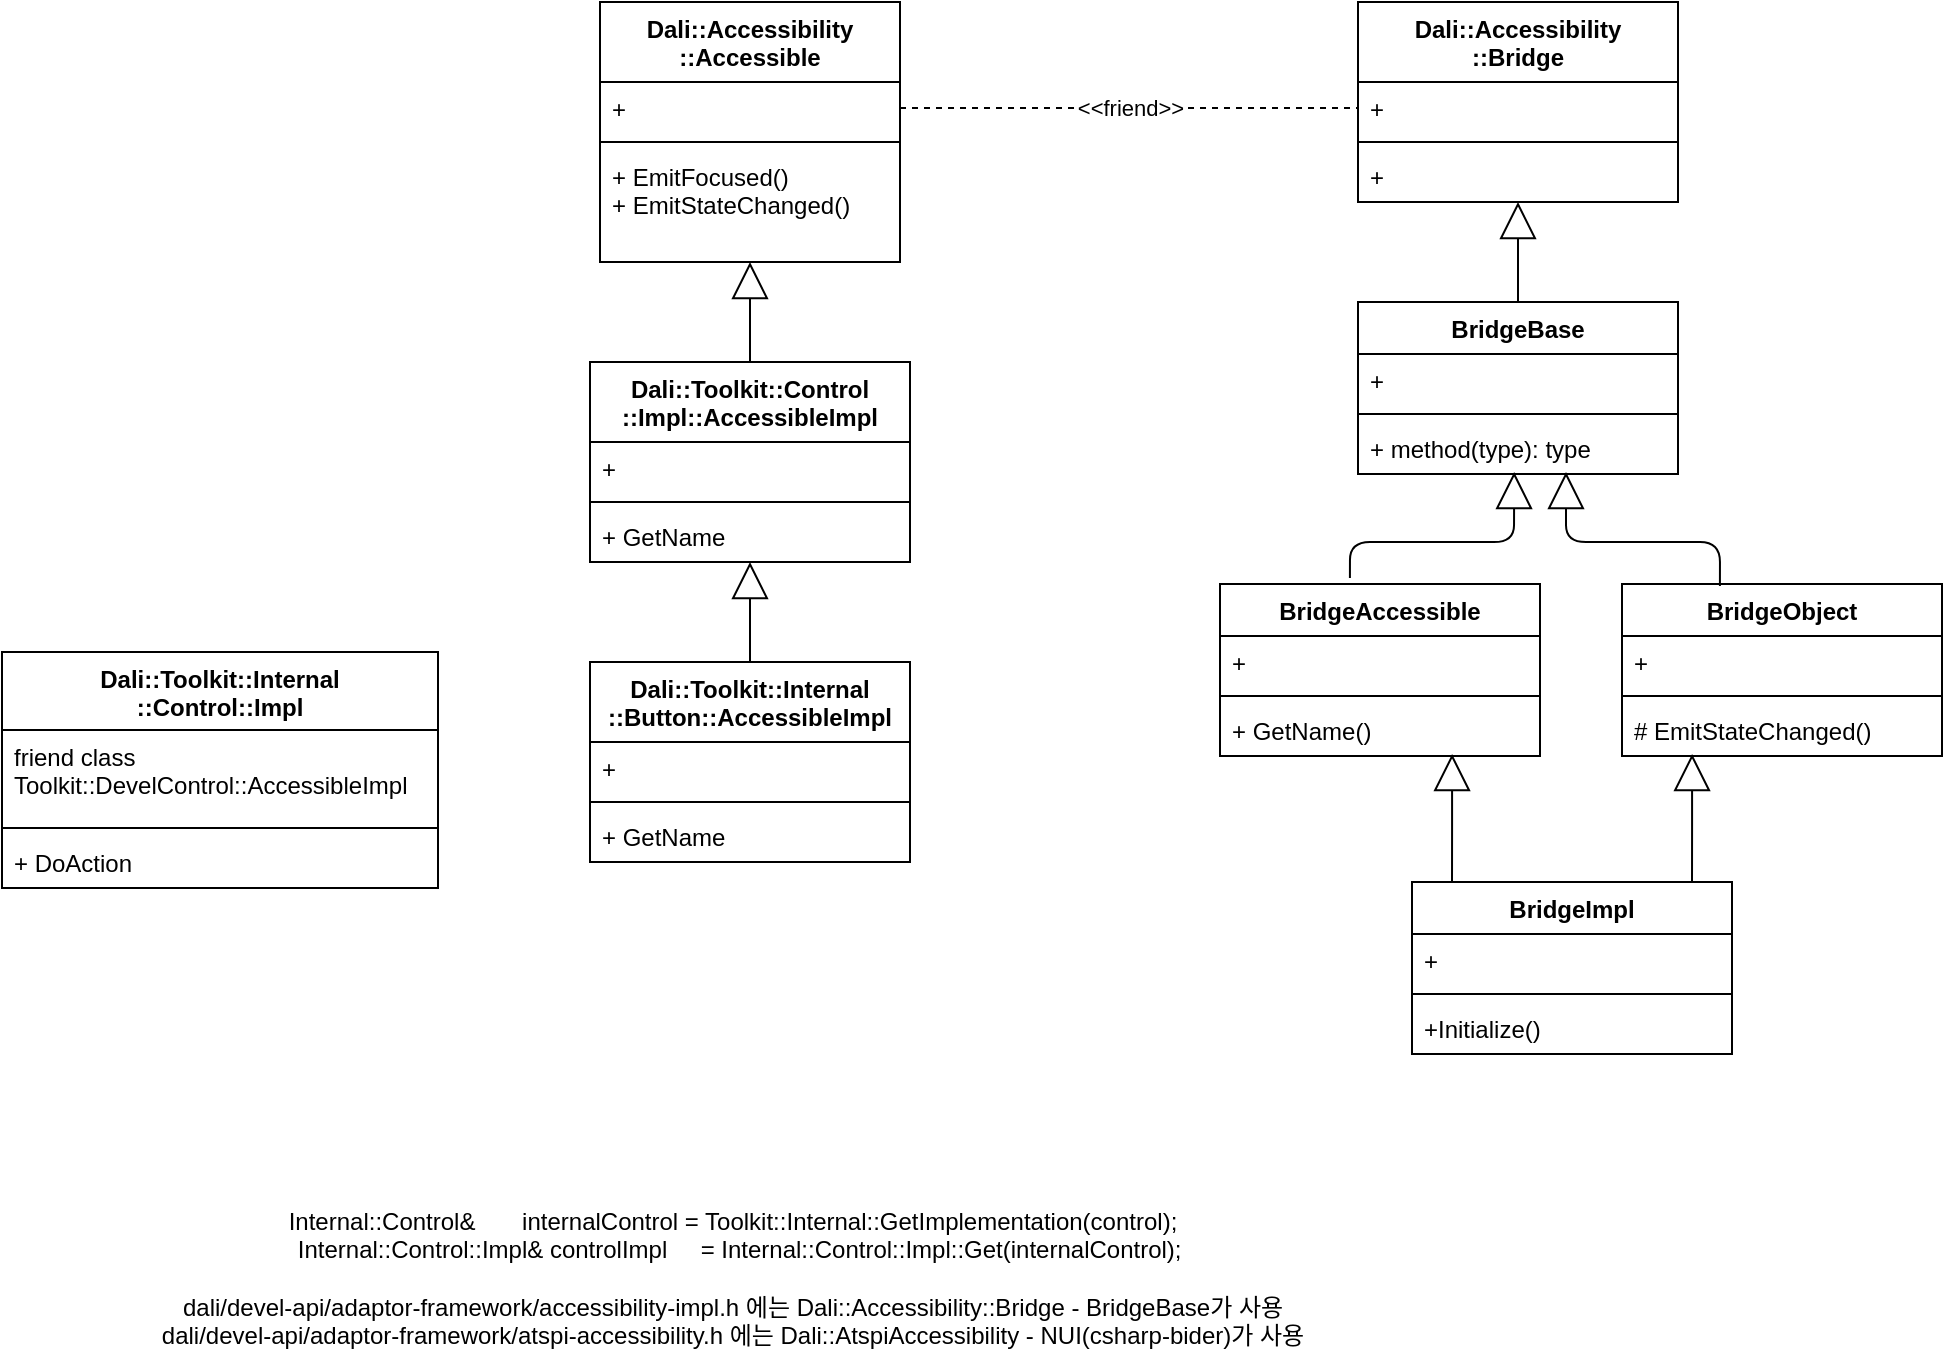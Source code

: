 <mxfile version="14.6.1" type="github">
  <diagram id="C5RBs43oDa-KdzZeNtuy" name="Page-1">
    <mxGraphModel dx="1422" dy="804" grid="0" gridSize="10" guides="1" tooltips="1" connect="1" arrows="1" fold="1" page="1" pageScale="1" pageWidth="1169" pageHeight="827" background="none" math="0" shadow="0">
      <root>
        <mxCell id="WIyWlLk6GJQsqaUBKTNV-0" />
        <mxCell id="WIyWlLk6GJQsqaUBKTNV-1" parent="WIyWlLk6GJQsqaUBKTNV-0" />
        <mxCell id="-aiQwq8CIg034yayet1E-0" value="Dali::Accessibility&#xa;::Accessible" style="swimlane;fontStyle=1;align=center;verticalAlign=top;childLayout=stackLayout;horizontal=1;startSize=40;horizontalStack=0;resizeParent=1;resizeParentMax=0;resizeLast=0;collapsible=1;marginBottom=0;" parent="WIyWlLk6GJQsqaUBKTNV-1" vertex="1">
          <mxGeometry x="352" y="85" width="150" height="130" as="geometry" />
        </mxCell>
        <mxCell id="-aiQwq8CIg034yayet1E-1" value="+" style="text;strokeColor=none;fillColor=none;align=left;verticalAlign=top;spacingLeft=4;spacingRight=4;overflow=hidden;rotatable=0;points=[[0,0.5],[1,0.5]];portConstraint=eastwest;" parent="-aiQwq8CIg034yayet1E-0" vertex="1">
          <mxGeometry y="40" width="150" height="26" as="geometry" />
        </mxCell>
        <mxCell id="-aiQwq8CIg034yayet1E-2" value="" style="line;strokeWidth=1;fillColor=none;align=left;verticalAlign=middle;spacingTop=-1;spacingLeft=3;spacingRight=3;rotatable=0;labelPosition=right;points=[];portConstraint=eastwest;" parent="-aiQwq8CIg034yayet1E-0" vertex="1">
          <mxGeometry y="66" width="150" height="8" as="geometry" />
        </mxCell>
        <mxCell id="-aiQwq8CIg034yayet1E-3" value="+ EmitFocused()&#xa;+ EmitStateChanged()" style="text;strokeColor=none;fillColor=none;align=left;verticalAlign=top;spacingLeft=4;spacingRight=4;overflow=hidden;rotatable=0;points=[[0,0.5],[1,0.5]];portConstraint=eastwest;" parent="-aiQwq8CIg034yayet1E-0" vertex="1">
          <mxGeometry y="74" width="150" height="56" as="geometry" />
        </mxCell>
        <mxCell id="-aiQwq8CIg034yayet1E-4" value="Dali::Toolkit::Control&#xa;::Impl::AccessibleImpl" style="swimlane;fontStyle=1;align=center;verticalAlign=top;childLayout=stackLayout;horizontal=1;startSize=40;horizontalStack=0;resizeParent=1;resizeParentMax=0;resizeLast=0;collapsible=1;marginBottom=0;" parent="WIyWlLk6GJQsqaUBKTNV-1" vertex="1">
          <mxGeometry x="347" y="265" width="160" height="100" as="geometry" />
        </mxCell>
        <mxCell id="-aiQwq8CIg034yayet1E-5" value="+" style="text;strokeColor=none;fillColor=none;align=left;verticalAlign=top;spacingLeft=4;spacingRight=4;overflow=hidden;rotatable=0;points=[[0,0.5],[1,0.5]];portConstraint=eastwest;" parent="-aiQwq8CIg034yayet1E-4" vertex="1">
          <mxGeometry y="40" width="160" height="26" as="geometry" />
        </mxCell>
        <mxCell id="-aiQwq8CIg034yayet1E-6" value="" style="line;strokeWidth=1;fillColor=none;align=left;verticalAlign=middle;spacingTop=-1;spacingLeft=3;spacingRight=3;rotatable=0;labelPosition=right;points=[];portConstraint=eastwest;" parent="-aiQwq8CIg034yayet1E-4" vertex="1">
          <mxGeometry y="66" width="160" height="8" as="geometry" />
        </mxCell>
        <mxCell id="-aiQwq8CIg034yayet1E-7" value="+ GetName" style="text;strokeColor=none;fillColor=none;align=left;verticalAlign=top;spacingLeft=4;spacingRight=4;overflow=hidden;rotatable=0;points=[[0,0.5],[1,0.5]];portConstraint=eastwest;" parent="-aiQwq8CIg034yayet1E-4" vertex="1">
          <mxGeometry y="74" width="160" height="26" as="geometry" />
        </mxCell>
        <mxCell id="-aiQwq8CIg034yayet1E-9" value="" style="endArrow=block;endSize=16;endFill=0;html=1;exitX=0.5;exitY=0;exitDx=0;exitDy=0;" parent="WIyWlLk6GJQsqaUBKTNV-1" source="-aiQwq8CIg034yayet1E-4" target="-aiQwq8CIg034yayet1E-3" edge="1">
          <mxGeometry width="160" relative="1" as="geometry">
            <mxPoint x="517" y="285" as="sourcePoint" />
            <mxPoint x="677" y="285" as="targetPoint" />
          </mxGeometry>
        </mxCell>
        <mxCell id="-aiQwq8CIg034yayet1E-10" value="Dali::Accessibility&#xa;::Bridge" style="swimlane;fontStyle=1;align=center;verticalAlign=top;childLayout=stackLayout;horizontal=1;startSize=40;horizontalStack=0;resizeParent=1;resizeParentMax=0;resizeLast=0;collapsible=1;marginBottom=0;" parent="WIyWlLk6GJQsqaUBKTNV-1" vertex="1">
          <mxGeometry x="731" y="85" width="160" height="100" as="geometry" />
        </mxCell>
        <mxCell id="-aiQwq8CIg034yayet1E-11" value="+" style="text;strokeColor=none;fillColor=none;align=left;verticalAlign=top;spacingLeft=4;spacingRight=4;overflow=hidden;rotatable=0;points=[[0,0.5],[1,0.5]];portConstraint=eastwest;" parent="-aiQwq8CIg034yayet1E-10" vertex="1">
          <mxGeometry y="40" width="160" height="26" as="geometry" />
        </mxCell>
        <mxCell id="-aiQwq8CIg034yayet1E-12" value="" style="line;strokeWidth=1;fillColor=none;align=left;verticalAlign=middle;spacingTop=-1;spacingLeft=3;spacingRight=3;rotatable=0;labelPosition=right;points=[];portConstraint=eastwest;" parent="-aiQwq8CIg034yayet1E-10" vertex="1">
          <mxGeometry y="66" width="160" height="8" as="geometry" />
        </mxCell>
        <mxCell id="-aiQwq8CIg034yayet1E-13" value="+" style="text;strokeColor=none;fillColor=none;align=left;verticalAlign=top;spacingLeft=4;spacingRight=4;overflow=hidden;rotatable=0;points=[[0,0.5],[1,0.5]];portConstraint=eastwest;" parent="-aiQwq8CIg034yayet1E-10" vertex="1">
          <mxGeometry y="74" width="160" height="26" as="geometry" />
        </mxCell>
        <mxCell id="-aiQwq8CIg034yayet1E-14" value="BridgeBase" style="swimlane;fontStyle=1;align=center;verticalAlign=top;childLayout=stackLayout;horizontal=1;startSize=26;horizontalStack=0;resizeParent=1;resizeParentMax=0;resizeLast=0;collapsible=1;marginBottom=0;" parent="WIyWlLk6GJQsqaUBKTNV-1" vertex="1">
          <mxGeometry x="731" y="235" width="160" height="86" as="geometry" />
        </mxCell>
        <mxCell id="-aiQwq8CIg034yayet1E-15" value="+" style="text;strokeColor=none;fillColor=none;align=left;verticalAlign=top;spacingLeft=4;spacingRight=4;overflow=hidden;rotatable=0;points=[[0,0.5],[1,0.5]];portConstraint=eastwest;" parent="-aiQwq8CIg034yayet1E-14" vertex="1">
          <mxGeometry y="26" width="160" height="26" as="geometry" />
        </mxCell>
        <mxCell id="-aiQwq8CIg034yayet1E-16" value="" style="line;strokeWidth=1;fillColor=none;align=left;verticalAlign=middle;spacingTop=-1;spacingLeft=3;spacingRight=3;rotatable=0;labelPosition=right;points=[];portConstraint=eastwest;" parent="-aiQwq8CIg034yayet1E-14" vertex="1">
          <mxGeometry y="52" width="160" height="8" as="geometry" />
        </mxCell>
        <mxCell id="-aiQwq8CIg034yayet1E-17" value="+ method(type): type" style="text;strokeColor=none;fillColor=none;align=left;verticalAlign=top;spacingLeft=4;spacingRight=4;overflow=hidden;rotatable=0;points=[[0,0.5],[1,0.5]];portConstraint=eastwest;" parent="-aiQwq8CIg034yayet1E-14" vertex="1">
          <mxGeometry y="60" width="160" height="26" as="geometry" />
        </mxCell>
        <mxCell id="-aiQwq8CIg034yayet1E-18" value="BridgeAccessible" style="swimlane;fontStyle=1;align=center;verticalAlign=top;childLayout=stackLayout;horizontal=1;startSize=26;horizontalStack=0;resizeParent=1;resizeParentMax=0;resizeLast=0;collapsible=1;marginBottom=0;" parent="WIyWlLk6GJQsqaUBKTNV-1" vertex="1">
          <mxGeometry x="662" y="376" width="160" height="86" as="geometry" />
        </mxCell>
        <mxCell id="-aiQwq8CIg034yayet1E-19" value="+" style="text;strokeColor=none;fillColor=none;align=left;verticalAlign=top;spacingLeft=4;spacingRight=4;overflow=hidden;rotatable=0;points=[[0,0.5],[1,0.5]];portConstraint=eastwest;" parent="-aiQwq8CIg034yayet1E-18" vertex="1">
          <mxGeometry y="26" width="160" height="26" as="geometry" />
        </mxCell>
        <mxCell id="-aiQwq8CIg034yayet1E-20" value="" style="line;strokeWidth=1;fillColor=none;align=left;verticalAlign=middle;spacingTop=-1;spacingLeft=3;spacingRight=3;rotatable=0;labelPosition=right;points=[];portConstraint=eastwest;" parent="-aiQwq8CIg034yayet1E-18" vertex="1">
          <mxGeometry y="52" width="160" height="8" as="geometry" />
        </mxCell>
        <mxCell id="-aiQwq8CIg034yayet1E-21" value="+ GetName()" style="text;strokeColor=none;fillColor=none;align=left;verticalAlign=top;spacingLeft=4;spacingRight=4;overflow=hidden;rotatable=0;points=[[0,0.5],[1,0.5]];portConstraint=eastwest;" parent="-aiQwq8CIg034yayet1E-18" vertex="1">
          <mxGeometry y="60" width="160" height="26" as="geometry" />
        </mxCell>
        <mxCell id="-aiQwq8CIg034yayet1E-22" value="BridgeObject" style="swimlane;fontStyle=1;align=center;verticalAlign=top;childLayout=stackLayout;horizontal=1;startSize=26;horizontalStack=0;resizeParent=1;resizeParentMax=0;resizeLast=0;collapsible=1;marginBottom=0;" parent="WIyWlLk6GJQsqaUBKTNV-1" vertex="1">
          <mxGeometry x="863" y="376" width="160" height="86" as="geometry" />
        </mxCell>
        <mxCell id="-aiQwq8CIg034yayet1E-23" value="+" style="text;strokeColor=none;fillColor=none;align=left;verticalAlign=top;spacingLeft=4;spacingRight=4;overflow=hidden;rotatable=0;points=[[0,0.5],[1,0.5]];portConstraint=eastwest;" parent="-aiQwq8CIg034yayet1E-22" vertex="1">
          <mxGeometry y="26" width="160" height="26" as="geometry" />
        </mxCell>
        <mxCell id="-aiQwq8CIg034yayet1E-24" value="" style="line;strokeWidth=1;fillColor=none;align=left;verticalAlign=middle;spacingTop=-1;spacingLeft=3;spacingRight=3;rotatable=0;labelPosition=right;points=[];portConstraint=eastwest;" parent="-aiQwq8CIg034yayet1E-22" vertex="1">
          <mxGeometry y="52" width="160" height="8" as="geometry" />
        </mxCell>
        <mxCell id="-aiQwq8CIg034yayet1E-25" value="# EmitStateChanged()&#xa;" style="text;strokeColor=none;fillColor=none;align=left;verticalAlign=top;spacingLeft=4;spacingRight=4;overflow=hidden;rotatable=0;points=[[0,0.5],[1,0.5]];portConstraint=eastwest;" parent="-aiQwq8CIg034yayet1E-22" vertex="1">
          <mxGeometry y="60" width="160" height="26" as="geometry" />
        </mxCell>
        <mxCell id="-aiQwq8CIg034yayet1E-26" value="" style="endArrow=block;endSize=16;endFill=0;html=1;exitX=0.5;exitY=0;exitDx=0;exitDy=0;" parent="WIyWlLk6GJQsqaUBKTNV-1" target="-aiQwq8CIg034yayet1E-13" edge="1">
          <mxGeometry width="160" relative="1" as="geometry">
            <mxPoint x="811" y="235" as="sourcePoint" />
            <mxPoint x="807" y="186" as="targetPoint" />
          </mxGeometry>
        </mxCell>
        <mxCell id="-aiQwq8CIg034yayet1E-27" value="" style="endArrow=block;endSize=16;endFill=0;html=1;entryX=0.488;entryY=0.962;entryDx=0;entryDy=0;entryPerimeter=0;exitX=0.406;exitY=-0.035;exitDx=0;exitDy=0;exitPerimeter=0;" parent="WIyWlLk6GJQsqaUBKTNV-1" source="-aiQwq8CIg034yayet1E-18" target="-aiQwq8CIg034yayet1E-17" edge="1">
          <mxGeometry width="160" relative="1" as="geometry">
            <mxPoint x="821" y="245" as="sourcePoint" />
            <mxPoint x="823.08" y="195" as="targetPoint" />
            <Array as="points">
              <mxPoint x="727" y="355" />
              <mxPoint x="809" y="355" />
            </Array>
          </mxGeometry>
        </mxCell>
        <mxCell id="-aiQwq8CIg034yayet1E-28" value="" style="endArrow=block;endSize=16;endFill=0;html=1;entryX=0.65;entryY=0.962;entryDx=0;entryDy=0;entryPerimeter=0;exitX=0.306;exitY=0.012;exitDx=0;exitDy=0;exitPerimeter=0;" parent="WIyWlLk6GJQsqaUBKTNV-1" source="-aiQwq8CIg034yayet1E-22" target="-aiQwq8CIg034yayet1E-17" edge="1">
          <mxGeometry width="160" relative="1" as="geometry">
            <mxPoint x="805.96" y="371.99" as="sourcePoint" />
            <mxPoint x="819.08" y="330.012" as="targetPoint" />
            <Array as="points">
              <mxPoint x="912" y="355" />
              <mxPoint x="835" y="355" />
            </Array>
          </mxGeometry>
        </mxCell>
        <mxCell id="-aiQwq8CIg034yayet1E-30" value="&amp;lt;&amp;lt;friend&amp;gt;&amp;gt;" style="endArrow=none;html=1;edgeStyle=orthogonalEdgeStyle;exitX=1;exitY=0.5;exitDx=0;exitDy=0;entryX=0;entryY=0.5;entryDx=0;entryDy=0;dashed=1;" parent="WIyWlLk6GJQsqaUBKTNV-1" source="-aiQwq8CIg034yayet1E-1" target="-aiQwq8CIg034yayet1E-11" edge="1">
          <mxGeometry relative="1" as="geometry">
            <mxPoint x="502" y="105" as="sourcePoint" />
            <mxPoint x="597" y="138" as="targetPoint" />
          </mxGeometry>
        </mxCell>
        <mxCell id="-aiQwq8CIg034yayet1E-35" value="BridgeImpl" style="swimlane;fontStyle=1;align=center;verticalAlign=top;childLayout=stackLayout;horizontal=1;startSize=26;horizontalStack=0;resizeParent=1;resizeParentMax=0;resizeLast=0;collapsible=1;marginBottom=0;" parent="WIyWlLk6GJQsqaUBKTNV-1" vertex="1">
          <mxGeometry x="758" y="525" width="160" height="86" as="geometry" />
        </mxCell>
        <mxCell id="-aiQwq8CIg034yayet1E-36" value="+" style="text;strokeColor=none;fillColor=none;align=left;verticalAlign=top;spacingLeft=4;spacingRight=4;overflow=hidden;rotatable=0;points=[[0,0.5],[1,0.5]];portConstraint=eastwest;" parent="-aiQwq8CIg034yayet1E-35" vertex="1">
          <mxGeometry y="26" width="160" height="26" as="geometry" />
        </mxCell>
        <mxCell id="-aiQwq8CIg034yayet1E-37" value="" style="line;strokeWidth=1;fillColor=none;align=left;verticalAlign=middle;spacingTop=-1;spacingLeft=3;spacingRight=3;rotatable=0;labelPosition=right;points=[];portConstraint=eastwest;" parent="-aiQwq8CIg034yayet1E-35" vertex="1">
          <mxGeometry y="52" width="160" height="8" as="geometry" />
        </mxCell>
        <mxCell id="-aiQwq8CIg034yayet1E-38" value="+Initialize()" style="text;strokeColor=none;fillColor=none;align=left;verticalAlign=top;spacingLeft=4;spacingRight=4;overflow=hidden;rotatable=0;points=[[0,0.5],[1,0.5]];portConstraint=eastwest;" parent="-aiQwq8CIg034yayet1E-35" vertex="1">
          <mxGeometry y="60" width="160" height="26" as="geometry" />
        </mxCell>
        <mxCell id="-aiQwq8CIg034yayet1E-39" value="" style="endArrow=block;endSize=16;endFill=0;html=1;entryX=0.594;entryY=0.962;entryDx=0;entryDy=0;entryPerimeter=0;exitX=0.406;exitY=-0.035;exitDx=0;exitDy=0;exitPerimeter=0;" parent="WIyWlLk6GJQsqaUBKTNV-1" edge="1">
          <mxGeometry width="160" relative="1" as="geometry">
            <mxPoint x="778" y="525" as="sourcePoint" />
            <mxPoint x="778.04" y="461.012" as="targetPoint" />
            <Array as="points">
              <mxPoint x="778.04" y="507.01" />
            </Array>
          </mxGeometry>
        </mxCell>
        <mxCell id="-aiQwq8CIg034yayet1E-40" value="" style="endArrow=block;endSize=16;endFill=0;html=1;entryX=0.594;entryY=0.962;entryDx=0;entryDy=0;entryPerimeter=0;exitX=0.406;exitY=-0.035;exitDx=0;exitDy=0;exitPerimeter=0;" parent="WIyWlLk6GJQsqaUBKTNV-1" edge="1">
          <mxGeometry width="160" relative="1" as="geometry">
            <mxPoint x="898" y="525" as="sourcePoint" />
            <mxPoint x="898.04" y="461.012" as="targetPoint" />
            <Array as="points">
              <mxPoint x="898.04" y="507.01" />
            </Array>
          </mxGeometry>
        </mxCell>
        <mxCell id="-aiQwq8CIg034yayet1E-41" value="Dali::Toolkit::Internal&#xa;::Button::AccessibleImpl" style="swimlane;fontStyle=1;align=center;verticalAlign=top;childLayout=stackLayout;horizontal=1;startSize=40;horizontalStack=0;resizeParent=1;resizeParentMax=0;resizeLast=0;collapsible=1;marginBottom=0;" parent="WIyWlLk6GJQsqaUBKTNV-1" vertex="1">
          <mxGeometry x="347" y="415" width="160" height="100" as="geometry" />
        </mxCell>
        <mxCell id="-aiQwq8CIg034yayet1E-42" value="+" style="text;strokeColor=none;fillColor=none;align=left;verticalAlign=top;spacingLeft=4;spacingRight=4;overflow=hidden;rotatable=0;points=[[0,0.5],[1,0.5]];portConstraint=eastwest;" parent="-aiQwq8CIg034yayet1E-41" vertex="1">
          <mxGeometry y="40" width="160" height="26" as="geometry" />
        </mxCell>
        <mxCell id="-aiQwq8CIg034yayet1E-43" value="" style="line;strokeWidth=1;fillColor=none;align=left;verticalAlign=middle;spacingTop=-1;spacingLeft=3;spacingRight=3;rotatable=0;labelPosition=right;points=[];portConstraint=eastwest;" parent="-aiQwq8CIg034yayet1E-41" vertex="1">
          <mxGeometry y="66" width="160" height="8" as="geometry" />
        </mxCell>
        <mxCell id="-aiQwq8CIg034yayet1E-44" value="+ GetName" style="text;strokeColor=none;fillColor=none;align=left;verticalAlign=top;spacingLeft=4;spacingRight=4;overflow=hidden;rotatable=0;points=[[0,0.5],[1,0.5]];portConstraint=eastwest;" parent="-aiQwq8CIg034yayet1E-41" vertex="1">
          <mxGeometry y="74" width="160" height="26" as="geometry" />
        </mxCell>
        <mxCell id="-aiQwq8CIg034yayet1E-45" value="" style="endArrow=block;endSize=16;endFill=0;html=1;exitX=0.5;exitY=0;exitDx=0;exitDy=0;" parent="WIyWlLk6GJQsqaUBKTNV-1" source="-aiQwq8CIg034yayet1E-41" edge="1">
          <mxGeometry width="160" relative="1" as="geometry">
            <mxPoint x="517" y="435" as="sourcePoint" />
            <mxPoint x="427" y="365" as="targetPoint" />
          </mxGeometry>
        </mxCell>
        <mxCell id="883oLl3eGzKlxmCkxeg9-0" value="Internal::Control&amp;amp;&amp;nbsp; &amp;nbsp; &amp;nbsp; &amp;nbsp;internalControl = Toolkit::Internal::GetImplementation(control);&lt;br&gt;&amp;nbsp; Internal::Control::Impl&amp;amp; controlImpl&amp;nbsp; &amp;nbsp; &amp;nbsp;= Internal::Control::Impl::Get(internalControl);&lt;br&gt;&lt;br&gt;dali/devel-api/adaptor-framework/accessibility-impl.h 에는 Dali::Accessibility::Bridge - BridgeBase가 사용&lt;br&gt;dali/devel-api/adaptor-framework/atspi-accessibility.h 에는 Dali::AtspiAccessibility - NUI(csharp-bider)가 사용" style="text;html=1;strokeColor=none;fillColor=none;align=center;verticalAlign=middle;whiteSpace=wrap;rounded=0;" vertex="1" parent="WIyWlLk6GJQsqaUBKTNV-1">
          <mxGeometry x="83" y="685" width="671" height="76" as="geometry" />
        </mxCell>
        <mxCell id="883oLl3eGzKlxmCkxeg9-1" value="Dali::Toolkit::Internal&#xa;::Control::Impl" style="swimlane;fontStyle=1;align=center;verticalAlign=top;childLayout=stackLayout;horizontal=1;startSize=39;horizontalStack=0;resizeParent=1;resizeParentMax=0;resizeLast=0;collapsible=1;marginBottom=0;" vertex="1" parent="WIyWlLk6GJQsqaUBKTNV-1">
          <mxGeometry x="53" y="410" width="218" height="118" as="geometry" />
        </mxCell>
        <mxCell id="883oLl3eGzKlxmCkxeg9-2" value="friend class&#xa;Toolkit::DevelControl::AccessibleImpl" style="text;strokeColor=none;fillColor=none;align=left;verticalAlign=top;spacingLeft=4;spacingRight=4;overflow=hidden;rotatable=0;points=[[0,0.5],[1,0.5]];portConstraint=eastwest;" vertex="1" parent="883oLl3eGzKlxmCkxeg9-1">
          <mxGeometry y="39" width="218" height="45" as="geometry" />
        </mxCell>
        <mxCell id="883oLl3eGzKlxmCkxeg9-3" value="" style="line;strokeWidth=1;fillColor=none;align=left;verticalAlign=middle;spacingTop=-1;spacingLeft=3;spacingRight=3;rotatable=0;labelPosition=right;points=[];portConstraint=eastwest;" vertex="1" parent="883oLl3eGzKlxmCkxeg9-1">
          <mxGeometry y="84" width="218" height="8" as="geometry" />
        </mxCell>
        <mxCell id="883oLl3eGzKlxmCkxeg9-4" value="+ DoAction" style="text;strokeColor=none;fillColor=none;align=left;verticalAlign=top;spacingLeft=4;spacingRight=4;overflow=hidden;rotatable=0;points=[[0,0.5],[1,0.5]];portConstraint=eastwest;" vertex="1" parent="883oLl3eGzKlxmCkxeg9-1">
          <mxGeometry y="92" width="218" height="26" as="geometry" />
        </mxCell>
      </root>
    </mxGraphModel>
  </diagram>
</mxfile>
